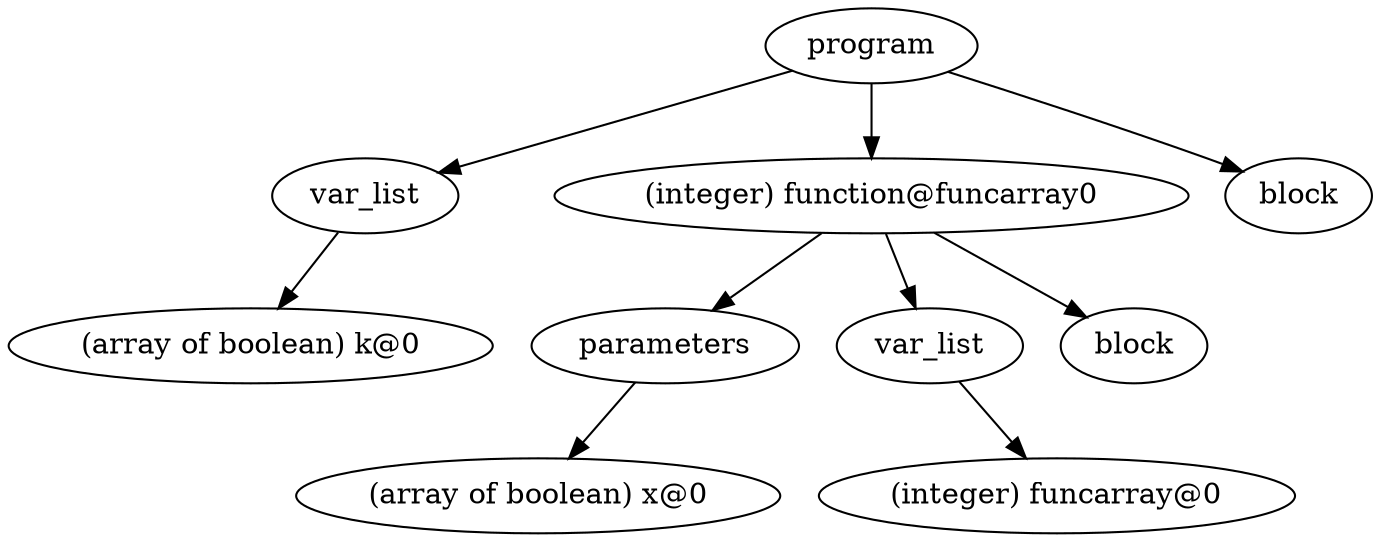 digraph {
graph [ordering="out"];
node0[label="program"];
node1[label="var_list"];
node2[label="(array of boolean) k@0"];
node1 -> node2;
node0 -> node1;
node3[label="(integer) function@funcarray0"];
node4[label="parameters"];
node5[label="(array of boolean) x@0"];
node4 -> node5;
node3 -> node4;
node6[label="var_list"];
node7[label="(integer) funcarray@0"];
node6 -> node7;
node3 -> node6;
node8[label="block"];
node3 -> node8;
node0 -> node3;
node9[label="block"];
node0 -> node9;
}
